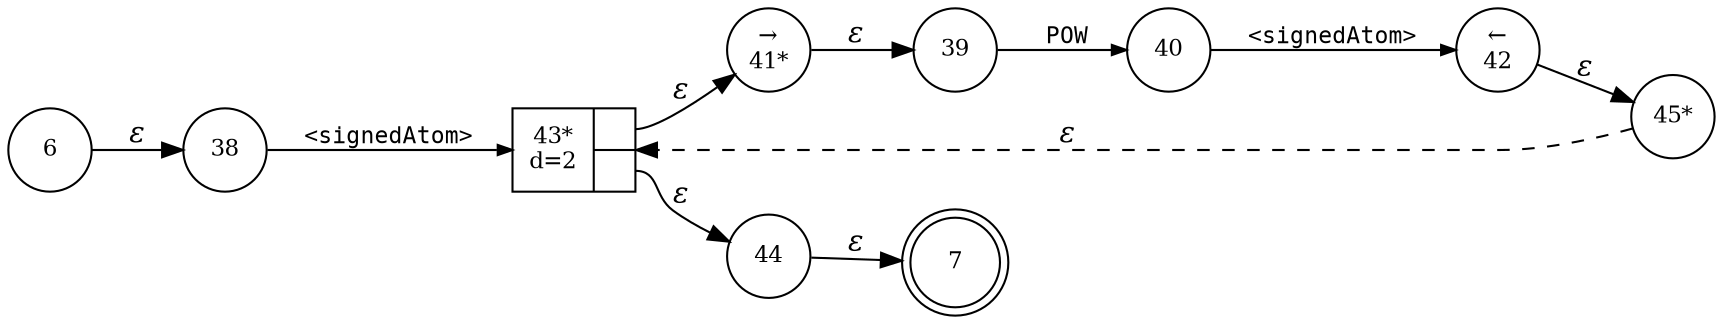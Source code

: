 digraph ATN {
rankdir=LR;
s7[fontsize=11, label="7", shape=doublecircle, fixedsize=true, width=.6];
s6[fontsize=11,label="6", shape=circle, fixedsize=true, width=.55, peripheries=1];
s38[fontsize=11,label="38", shape=circle, fixedsize=true, width=.55, peripheries=1];
s39[fontsize=11,label="39", shape=circle, fixedsize=true, width=.55, peripheries=1];
s40[fontsize=11,label="40", shape=circle, fixedsize=true, width=.55, peripheries=1];
s41[fontsize=11,label="&rarr;\n41*", shape=circle, fixedsize=true, width=.55, peripheries=1];
s42[fontsize=11,label="&larr;\n42", shape=circle, fixedsize=true, width=.55, peripheries=1];
s43[fontsize=11,label="{43*\nd=2|{<p0>|<p1>}}", shape=record, fixedsize=false, peripheries=1];
s44[fontsize=11,label="44", shape=circle, fixedsize=true, width=.55, peripheries=1];
s45[fontsize=11,label="45*", shape=circle, fixedsize=true, width=.55, peripheries=1];
s6 -> s38 [fontname="Times-Italic", label="&epsilon;"];
s38 -> s43 [fontsize=11, fontname="Courier", arrowsize=.7, label = "<signedAtom>", arrowhead = normal];
s43:p0 -> s41 [fontname="Times-Italic", label="&epsilon;"];
s43:p1 -> s44 [fontname="Times-Italic", label="&epsilon;"];
s41 -> s39 [fontname="Times-Italic", label="&epsilon;"];
s44 -> s7 [fontname="Times-Italic", label="&epsilon;"];
s39 -> s40 [fontsize=11, fontname="Courier", arrowsize=.7, label = "POW", arrowhead = normal];
s40 -> s42 [fontsize=11, fontname="Courier", arrowsize=.7, label = "<signedAtom>", arrowhead = normal];
s42 -> s45 [fontname="Times-Italic", label="&epsilon;"];
s45 -> s43 [fontname="Times-Italic", label="&epsilon;", style="dashed"];
}